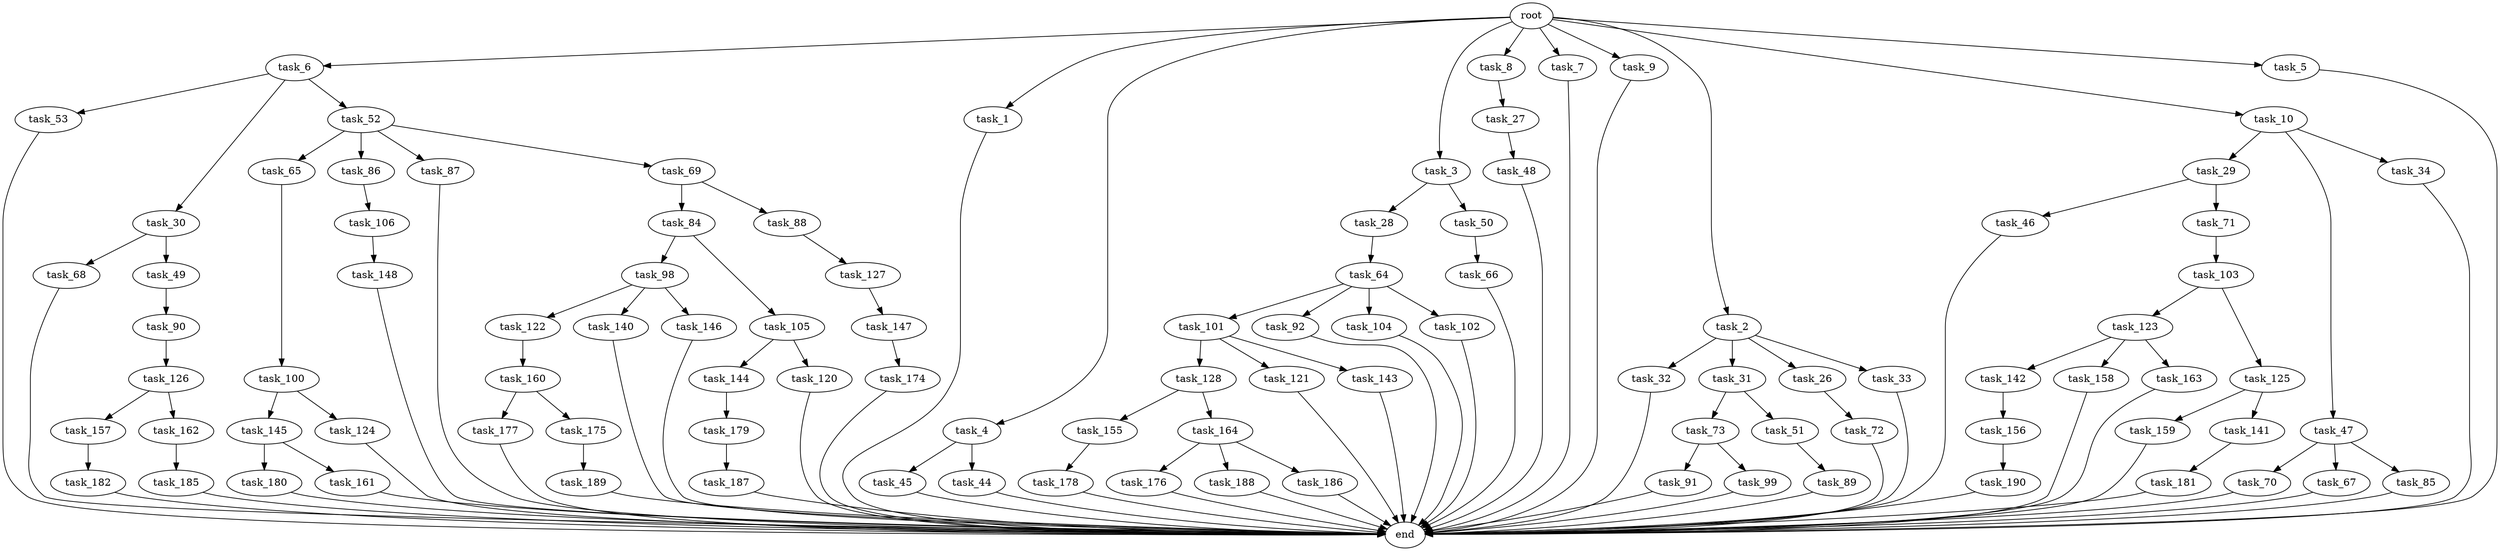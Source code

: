 digraph G {
  task_6 [size="1.024000"];
  task_91 [size="77309411.328000"];
  task_45 [size="695784701.952000"];
  task_187 [size="549755813.888000"];
  task_73 [size="420906795.008000"];
  task_123 [size="549755813.888000"];
  task_44 [size="695784701.952000"];
  task_66 [size="420906795.008000"];
  task_1 [size="1.024000"];
  task_159 [size="214748364.800000"];
  task_68 [size="549755813.888000"];
  task_190 [size="858993459.200000"];
  task_65 [size="34359738.368000"];
  task_72 [size="858993459.200000"];
  root [size="0.000000"];
  task_178 [size="214748364.800000"];
  task_176 [size="420906795.008000"];
  task_179 [size="34359738.368000"];
  task_144 [size="137438953.472000"];
  task_148 [size="420906795.008000"];
  task_4 [size="1.024000"];
  task_3 [size="1.024000"];
  task_98 [size="77309411.328000"];
  task_147 [size="309237645.312000"];
  task_189 [size="858993459.200000"];
  task_84 [size="695784701.952000"];
  task_101 [size="34359738.368000"];
  task_157 [size="549755813.888000"];
  task_182 [size="695784701.952000"];
  task_8 [size="1.024000"];
  task_120 [size="137438953.472000"];
  task_27 [size="34359738.368000"];
  task_177 [size="695784701.952000"];
  task_86 [size="34359738.368000"];
  task_7 [size="1.024000"];
  task_49 [size="549755813.888000"];
  task_145 [size="695784701.952000"];
  task_128 [size="77309411.328000"];
  task_32 [size="549755813.888000"];
  task_92 [size="34359738.368000"];
  task_88 [size="695784701.952000"];
  task_100 [size="214748364.800000"];
  task_188 [size="420906795.008000"];
  task_99 [size="77309411.328000"];
  task_53 [size="309237645.312000"];
  task_181 [size="695784701.952000"];
  task_155 [size="420906795.008000"];
  task_51 [size="420906795.008000"];
  task_31 [size="549755813.888000"];
  task_186 [size="420906795.008000"];
  task_28 [size="77309411.328000"];
  task_142 [size="695784701.952000"];
  task_9 [size="1.024000"];
  task_180 [size="214748364.800000"];
  task_121 [size="77309411.328000"];
  task_175 [size="695784701.952000"];
  task_141 [size="214748364.800000"];
  task_162 [size="549755813.888000"];
  task_26 [size="549755813.888000"];
  task_143 [size="77309411.328000"];
  task_2 [size="1.024000"];
  task_106 [size="214748364.800000"];
  task_105 [size="77309411.328000"];
  task_33 [size="549755813.888000"];
  task_87 [size="34359738.368000"];
  task_50 [size="77309411.328000"];
  task_122 [size="858993459.200000"];
  task_104 [size="34359738.368000"];
  task_158 [size="695784701.952000"];
  task_160 [size="214748364.800000"];
  task_174 [size="858993459.200000"];
  task_103 [size="695784701.952000"];
  task_127 [size="858993459.200000"];
  task_70 [size="549755813.888000"];
  task_46 [size="309237645.312000"];
  task_30 [size="309237645.312000"];
  task_156 [size="549755813.888000"];
  task_67 [size="549755813.888000"];
  task_48 [size="420906795.008000"];
  task_10 [size="1.024000"];
  task_164 [size="420906795.008000"];
  task_185 [size="695784701.952000"];
  task_140 [size="858993459.200000"];
  task_52 [size="309237645.312000"];
  task_85 [size="549755813.888000"];
  task_64 [size="77309411.328000"];
  task_163 [size="695784701.952000"];
  task_29 [size="858993459.200000"];
  task_102 [size="34359738.368000"];
  task_161 [size="214748364.800000"];
  task_47 [size="858993459.200000"];
  task_69 [size="34359738.368000"];
  task_126 [size="34359738.368000"];
  end [size="0.000000"];
  task_71 [size="309237645.312000"];
  task_89 [size="214748364.800000"];
  task_5 [size="1.024000"];
  task_146 [size="858993459.200000"];
  task_34 [size="858993459.200000"];
  task_124 [size="695784701.952000"];
  task_125 [size="549755813.888000"];
  task_90 [size="34359738.368000"];

  task_6 -> task_53 [size="301989888.000000"];
  task_6 -> task_52 [size="301989888.000000"];
  task_6 -> task_30 [size="301989888.000000"];
  task_91 -> end [size="1.000000"];
  task_45 -> end [size="1.000000"];
  task_187 -> end [size="1.000000"];
  task_73 -> task_99 [size="75497472.000000"];
  task_73 -> task_91 [size="75497472.000000"];
  task_123 -> task_142 [size="679477248.000000"];
  task_123 -> task_158 [size="679477248.000000"];
  task_123 -> task_163 [size="679477248.000000"];
  task_44 -> end [size="1.000000"];
  task_66 -> end [size="1.000000"];
  task_1 -> end [size="1.000000"];
  task_159 -> end [size="1.000000"];
  task_68 -> end [size="1.000000"];
  task_190 -> end [size="1.000000"];
  task_65 -> task_100 [size="209715200.000000"];
  task_72 -> end [size="1.000000"];
  root -> task_2 [size="1.000000"];
  root -> task_6 [size="1.000000"];
  root -> task_7 [size="1.000000"];
  root -> task_4 [size="1.000000"];
  root -> task_3 [size="1.000000"];
  root -> task_5 [size="1.000000"];
  root -> task_1 [size="1.000000"];
  root -> task_8 [size="1.000000"];
  root -> task_9 [size="1.000000"];
  root -> task_10 [size="1.000000"];
  task_178 -> end [size="1.000000"];
  task_176 -> end [size="1.000000"];
  task_179 -> task_187 [size="536870912.000000"];
  task_144 -> task_179 [size="33554432.000000"];
  task_148 -> end [size="1.000000"];
  task_4 -> task_44 [size="679477248.000000"];
  task_4 -> task_45 [size="679477248.000000"];
  task_3 -> task_50 [size="75497472.000000"];
  task_3 -> task_28 [size="75497472.000000"];
  task_98 -> task_122 [size="838860800.000000"];
  task_98 -> task_140 [size="838860800.000000"];
  task_98 -> task_146 [size="838860800.000000"];
  task_147 -> task_174 [size="838860800.000000"];
  task_189 -> end [size="1.000000"];
  task_84 -> task_98 [size="75497472.000000"];
  task_84 -> task_105 [size="75497472.000000"];
  task_101 -> task_128 [size="75497472.000000"];
  task_101 -> task_143 [size="75497472.000000"];
  task_101 -> task_121 [size="75497472.000000"];
  task_157 -> task_182 [size="679477248.000000"];
  task_182 -> end [size="1.000000"];
  task_8 -> task_27 [size="33554432.000000"];
  task_120 -> end [size="1.000000"];
  task_27 -> task_48 [size="411041792.000000"];
  task_177 -> end [size="1.000000"];
  task_86 -> task_106 [size="209715200.000000"];
  task_7 -> end [size="1.000000"];
  task_49 -> task_90 [size="33554432.000000"];
  task_145 -> task_180 [size="209715200.000000"];
  task_145 -> task_161 [size="209715200.000000"];
  task_128 -> task_155 [size="411041792.000000"];
  task_128 -> task_164 [size="411041792.000000"];
  task_32 -> end [size="1.000000"];
  task_92 -> end [size="1.000000"];
  task_88 -> task_127 [size="838860800.000000"];
  task_100 -> task_124 [size="679477248.000000"];
  task_100 -> task_145 [size="679477248.000000"];
  task_188 -> end [size="1.000000"];
  task_99 -> end [size="1.000000"];
  task_53 -> end [size="1.000000"];
  task_181 -> end [size="1.000000"];
  task_155 -> task_178 [size="209715200.000000"];
  task_51 -> task_89 [size="209715200.000000"];
  task_31 -> task_73 [size="411041792.000000"];
  task_31 -> task_51 [size="411041792.000000"];
  task_186 -> end [size="1.000000"];
  task_28 -> task_64 [size="75497472.000000"];
  task_142 -> task_156 [size="536870912.000000"];
  task_9 -> end [size="1.000000"];
  task_180 -> end [size="1.000000"];
  task_121 -> end [size="1.000000"];
  task_175 -> task_189 [size="838860800.000000"];
  task_141 -> task_181 [size="679477248.000000"];
  task_162 -> task_185 [size="679477248.000000"];
  task_26 -> task_72 [size="838860800.000000"];
  task_143 -> end [size="1.000000"];
  task_2 -> task_31 [size="536870912.000000"];
  task_2 -> task_26 [size="536870912.000000"];
  task_2 -> task_33 [size="536870912.000000"];
  task_2 -> task_32 [size="536870912.000000"];
  task_106 -> task_148 [size="411041792.000000"];
  task_105 -> task_144 [size="134217728.000000"];
  task_105 -> task_120 [size="134217728.000000"];
  task_33 -> end [size="1.000000"];
  task_87 -> end [size="1.000000"];
  task_50 -> task_66 [size="411041792.000000"];
  task_122 -> task_160 [size="209715200.000000"];
  task_104 -> end [size="1.000000"];
  task_158 -> end [size="1.000000"];
  task_160 -> task_177 [size="679477248.000000"];
  task_160 -> task_175 [size="679477248.000000"];
  task_174 -> end [size="1.000000"];
  task_103 -> task_125 [size="536870912.000000"];
  task_103 -> task_123 [size="536870912.000000"];
  task_127 -> task_147 [size="301989888.000000"];
  task_70 -> end [size="1.000000"];
  task_46 -> end [size="1.000000"];
  task_30 -> task_49 [size="536870912.000000"];
  task_30 -> task_68 [size="536870912.000000"];
  task_156 -> task_190 [size="838860800.000000"];
  task_67 -> end [size="1.000000"];
  task_48 -> end [size="1.000000"];
  task_10 -> task_29 [size="838860800.000000"];
  task_10 -> task_34 [size="838860800.000000"];
  task_10 -> task_47 [size="838860800.000000"];
  task_164 -> task_176 [size="411041792.000000"];
  task_164 -> task_186 [size="411041792.000000"];
  task_164 -> task_188 [size="411041792.000000"];
  task_185 -> end [size="1.000000"];
  task_140 -> end [size="1.000000"];
  task_52 -> task_87 [size="33554432.000000"];
  task_52 -> task_86 [size="33554432.000000"];
  task_52 -> task_65 [size="33554432.000000"];
  task_52 -> task_69 [size="33554432.000000"];
  task_85 -> end [size="1.000000"];
  task_64 -> task_92 [size="33554432.000000"];
  task_64 -> task_102 [size="33554432.000000"];
  task_64 -> task_101 [size="33554432.000000"];
  task_64 -> task_104 [size="33554432.000000"];
  task_163 -> end [size="1.000000"];
  task_29 -> task_71 [size="301989888.000000"];
  task_29 -> task_46 [size="301989888.000000"];
  task_102 -> end [size="1.000000"];
  task_161 -> end [size="1.000000"];
  task_47 -> task_67 [size="536870912.000000"];
  task_47 -> task_85 [size="536870912.000000"];
  task_47 -> task_70 [size="536870912.000000"];
  task_69 -> task_84 [size="679477248.000000"];
  task_69 -> task_88 [size="679477248.000000"];
  task_126 -> task_162 [size="536870912.000000"];
  task_126 -> task_157 [size="536870912.000000"];
  task_71 -> task_103 [size="679477248.000000"];
  task_89 -> end [size="1.000000"];
  task_5 -> end [size="1.000000"];
  task_146 -> end [size="1.000000"];
  task_34 -> end [size="1.000000"];
  task_124 -> end [size="1.000000"];
  task_125 -> task_159 [size="209715200.000000"];
  task_125 -> task_141 [size="209715200.000000"];
  task_90 -> task_126 [size="33554432.000000"];
}
